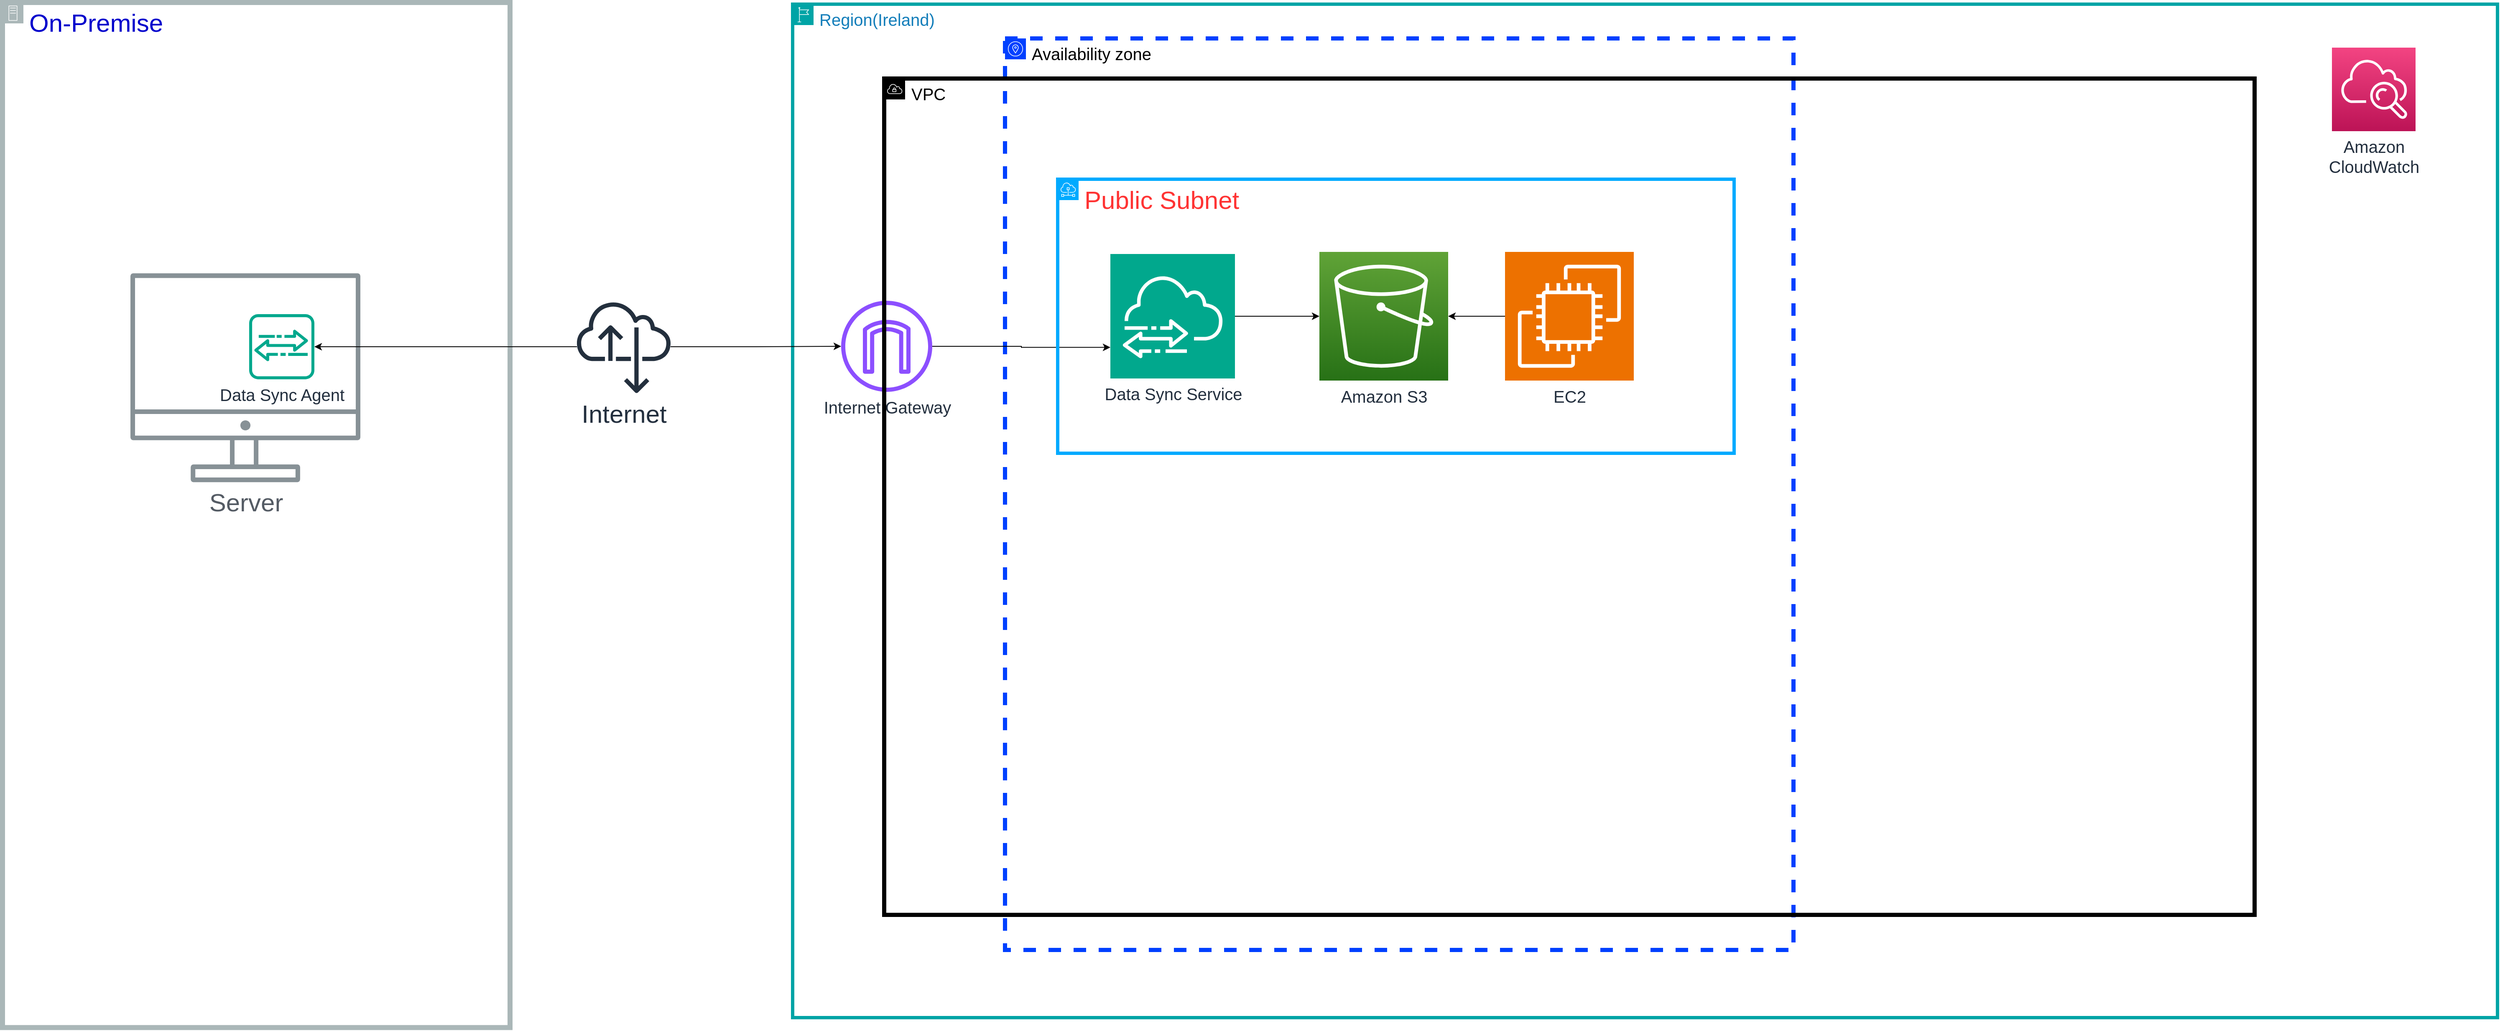 <mxfile version="26.1.0">
  <diagram id="Ht1M8jgEwFfnCIfOTk4-" name="Page-1">
    <mxGraphModel dx="4458" dy="2078" grid="0" gridSize="10" guides="1" tooltips="1" connect="1" arrows="1" fold="1" page="0" pageScale="1" pageWidth="1169" pageHeight="827" math="0" shadow="0">
      <root>
        <mxCell id="0" />
        <mxCell id="1" parent="0" />
        <mxCell id="yNf8cpA0STlplmShnnxf-26" value="On-Premise" style="sketch=0;outlineConnect=0;gradientColor=none;html=1;whiteSpace=wrap;fontSize=30;fontStyle=0;shape=mxgraph.aws4.group;grIcon=mxgraph.aws4.group_on_premise;strokeColor=#AAB7B8;fillColor=none;verticalAlign=top;align=left;spacingLeft=30;fontColor=light-dark(#0000CC,#4A5556);dashed=0;strokeWidth=6;" parent="1" vertex="1">
          <mxGeometry x="-477" y="-144" width="607" height="1226.93" as="geometry" />
        </mxCell>
        <mxCell id="UEzPUAAOIrF-is8g5C7q-109" value="&lt;div&gt;Server&lt;/div&gt;" style="outlineConnect=0;gradientColor=none;fontColor=#545B64;strokeColor=none;fillColor=#879196;dashed=0;verticalLabelPosition=bottom;verticalAlign=top;align=center;html=1;fontSize=30;fontStyle=0;aspect=fixed;shape=mxgraph.aws4.illustration_desktop;pointerEvents=1;labelBackgroundColor=#ffffff;" parent="1" vertex="1">
          <mxGeometry x="-324" y="180" width="275" height="250.25" as="geometry" />
        </mxCell>
        <mxCell id="yNf8cpA0STlplmShnnxf-2" value="Region(Ireland)" style="points=[[0,0],[0.25,0],[0.5,0],[0.75,0],[1,0],[1,0.25],[1,0.5],[1,0.75],[1,1],[0.75,1],[0.5,1],[0.25,1],[0,1],[0,0.75],[0,0.5],[0,0.25]];outlineConnect=0;gradientColor=none;html=1;whiteSpace=wrap;fontSize=20;fontStyle=0;container=1;pointerEvents=0;collapsible=0;recursiveResize=0;shape=mxgraph.aws4.group;grIcon=mxgraph.aws4.group_region;strokeColor=#00A4A6;fillColor=none;verticalAlign=top;align=left;spacingLeft=30;fontColor=#147EBA;strokeWidth=4;movable=1;resizable=1;rotatable=1;deletable=1;editable=1;locked=0;connectable=1;" parent="1" vertex="1">
          <mxGeometry x="468" y="-142" width="2039" height="1213" as="geometry" />
        </mxCell>
        <mxCell id="yNf8cpA0STlplmShnnxf-3" value="Availability zone" style="sketch=0;outlineConnect=0;html=1;whiteSpace=wrap;fontSize=20;fontStyle=0;shape=mxgraph.aws4.group;grIcon=mxgraph.aws4.group_availability_zone;verticalAlign=top;align=left;spacingLeft=30;dashed=1;strokeWidth=5;strokeColor=light-dark(#0040ff, #EDEDED);" parent="yNf8cpA0STlplmShnnxf-2" vertex="1">
          <mxGeometry x="254" y="41" width="943" height="1091" as="geometry" />
        </mxCell>
        <mxCell id="UEzPUAAOIrF-is8g5C7q-121" value="Amazon&lt;br&gt;CloudWatch&lt;br&gt;" style="outlineConnect=0;fontColor=#232F3E;gradientColor=#F34482;gradientDirection=north;fillColor=#BC1356;strokeColor=#ffffff;dashed=0;verticalLabelPosition=bottom;verticalAlign=top;align=center;html=1;fontSize=20;fontStyle=0;aspect=fixed;shape=mxgraph.aws4.resourceIcon;resIcon=mxgraph.aws4.cloudwatch;labelBackgroundColor=#ffffff;" parent="yNf8cpA0STlplmShnnxf-2" vertex="1">
          <mxGeometry x="1841" y="52" width="100" height="100" as="geometry" />
        </mxCell>
        <mxCell id="Mke8BChl4TBKAW9NJHam-2" value="EC2" style="sketch=0;points=[[0,0,0],[0.25,0,0],[0.5,0,0],[0.75,0,0],[1,0,0],[0,1,0],[0.25,1,0],[0.5,1,0],[0.75,1,0],[1,1,0],[0,0.25,0],[0,0.5,0],[0,0.75,0],[1,0.25,0],[1,0.5,0],[1,0.75,0]];outlineConnect=0;fontColor=#232F3E;fillColor=#ED7100;strokeColor=#ffffff;dashed=0;verticalLabelPosition=bottom;verticalAlign=top;align=center;html=1;fontSize=20;fontStyle=0;aspect=fixed;shape=mxgraph.aws4.resourceIcon;resIcon=mxgraph.aws4.ec2;" parent="yNf8cpA0STlplmShnnxf-2" vertex="1">
          <mxGeometry x="852" y="296.5" width="154" height="154" as="geometry" />
        </mxCell>
        <mxCell id="yNf8cpA0STlplmShnnxf-24" style="edgeStyle=orthogonalEdgeStyle;rounded=0;orthogonalLoop=1;jettySize=auto;html=1;" parent="yNf8cpA0STlplmShnnxf-2" source="Mke8BChl4TBKAW9NJHam-18" target="UEzPUAAOIrF-is8g5C7q-116" edge="1">
          <mxGeometry relative="1" as="geometry" />
        </mxCell>
        <mxCell id="Mke8BChl4TBKAW9NJHam-18" value="Data Sync Service" style="sketch=0;points=[[0,0,0],[0.25,0,0],[0.5,0,0],[0.75,0,0],[1,0,0],[0,1,0],[0.25,1,0],[0.5,1,0],[0.75,1,0],[1,1,0],[0,0.25,0],[0,0.5,0],[0,0.75,0],[1,0.25,0],[1,0.5,0],[1,0.75,0]];outlineConnect=0;fontColor=#232F3E;fillColor=#01A88D;strokeColor=#ffffff;dashed=0;verticalLabelPosition=bottom;verticalAlign=top;align=center;html=1;fontSize=20;fontStyle=0;aspect=fixed;shape=mxgraph.aws4.resourceIcon;resIcon=mxgraph.aws4.datasync;" parent="yNf8cpA0STlplmShnnxf-2" vertex="1">
          <mxGeometry x="380" y="299" width="149" height="149" as="geometry" />
        </mxCell>
        <mxCell id="UEzPUAAOIrF-is8g5C7q-116" value="Amazon S3" style="outlineConnect=0;fontColor=#232F3E;gradientColor=#60A337;gradientDirection=north;fillColor=#277116;strokeColor=#ffffff;dashed=0;verticalLabelPosition=bottom;verticalAlign=top;align=center;html=1;fontSize=20;fontStyle=0;aspect=fixed;shape=mxgraph.aws4.resourceIcon;resIcon=mxgraph.aws4.s3;labelBackgroundColor=#ffffff;" parent="yNf8cpA0STlplmShnnxf-2" vertex="1">
          <mxGeometry x="630" y="296.5" width="154" height="154" as="geometry" />
        </mxCell>
        <mxCell id="Mke8BChl4TBKAW9NJHam-4" value="" style="edgeStyle=orthogonalEdgeStyle;rounded=0;orthogonalLoop=1;jettySize=auto;html=1;" parent="yNf8cpA0STlplmShnnxf-2" source="Mke8BChl4TBKAW9NJHam-2" target="UEzPUAAOIrF-is8g5C7q-116" edge="1">
          <mxGeometry relative="1" as="geometry" />
        </mxCell>
        <mxCell id="yNf8cpA0STlplmShnnxf-20" value="Internet Gateway" style="sketch=0;outlineConnect=0;fontColor=#232F3E;gradientColor=none;fillColor=#8C4FFF;strokeColor=none;dashed=0;verticalLabelPosition=bottom;verticalAlign=top;align=center;html=1;fontSize=20;fontStyle=0;aspect=fixed;pointerEvents=1;shape=mxgraph.aws4.internet_gateway;" parent="yNf8cpA0STlplmShnnxf-2" vertex="1">
          <mxGeometry x="58" y="355" width="109" height="109" as="geometry" />
        </mxCell>
        <mxCell id="yNf8cpA0STlplmShnnxf-1" value="VPC" style="sketch=0;outlineConnect=0;html=1;whiteSpace=wrap;fontSize=20;fontStyle=0;shape=mxgraph.aws4.group;grIcon=mxgraph.aws4.group_vpc;verticalAlign=top;align=left;spacingLeft=30;dashed=0;labelBackgroundColor=none;labelBorderColor=none;textShadow=0;movable=1;resizable=1;rotatable=1;deletable=1;editable=1;locked=0;connectable=1;strokeWidth=5;fillColor=none;" parent="yNf8cpA0STlplmShnnxf-2" vertex="1">
          <mxGeometry x="109.5" y="89" width="1639" height="1001" as="geometry" />
        </mxCell>
        <mxCell id="yNf8cpA0STlplmShnnxf-23" style="edgeStyle=orthogonalEdgeStyle;rounded=0;orthogonalLoop=1;jettySize=auto;html=1;entryX=0;entryY=0.75;entryDx=0;entryDy=0;entryPerimeter=0;" parent="yNf8cpA0STlplmShnnxf-2" source="yNf8cpA0STlplmShnnxf-20" target="Mke8BChl4TBKAW9NJHam-18" edge="1">
          <mxGeometry relative="1" as="geometry">
            <mxPoint x="356" y="412" as="targetPoint" />
          </mxGeometry>
        </mxCell>
        <mxCell id="yNf8cpA0STlplmShnnxf-4" value="Public Subnet" style="sketch=0;outlineConnect=0;gradientColor=none;html=1;whiteSpace=wrap;fontSize=30;fontStyle=0;shape=mxgraph.aws4.group;grIcon=mxgraph.aws4.group_subnet;strokeColor=light-dark(#00aaff, #6a7377);fillColor=none;verticalAlign=top;align=left;spacingLeft=30;fontColor=#FF3333;dashed=0;movable=1;resizable=1;rotatable=1;deletable=1;editable=1;locked=0;connectable=1;strokeWidth=4;" parent="yNf8cpA0STlplmShnnxf-2" vertex="1">
          <mxGeometry x="317" y="209.5" width="809" height="328" as="geometry" />
        </mxCell>
        <mxCell id="Mke8BChl4TBKAW9NJHam-14" style="edgeStyle=orthogonalEdgeStyle;rounded=0;orthogonalLoop=1;jettySize=auto;html=1;" parent="1" edge="1">
          <mxGeometry relative="1" as="geometry">
            <mxPoint x="248.941" y="329.5" as="sourcePoint" />
            <mxPoint x="248.941" y="329.5" as="targetPoint" />
          </mxGeometry>
        </mxCell>
        <mxCell id="Mke8BChl4TBKAW9NJHam-17" value="Data Sync Agent" style="sketch=0;outlineConnect=0;fontColor=#232F3E;gradientColor=none;fillColor=#01A88D;strokeColor=none;dashed=0;verticalLabelPosition=bottom;verticalAlign=top;align=center;html=1;fontSize=20;fontStyle=0;aspect=fixed;shape=mxgraph.aws4.agent2;" parent="1" vertex="1">
          <mxGeometry x="-182" y="229" width="78" height="78" as="geometry" />
        </mxCell>
        <mxCell id="yNf8cpA0STlplmShnnxf-22" style="edgeStyle=orthogonalEdgeStyle;rounded=0;orthogonalLoop=1;jettySize=auto;html=1;" parent="1" source="yNf8cpA0STlplmShnnxf-5" target="yNf8cpA0STlplmShnnxf-20" edge="1">
          <mxGeometry relative="1" as="geometry" />
        </mxCell>
        <mxCell id="yNf8cpA0STlplmShnnxf-25" style="edgeStyle=orthogonalEdgeStyle;rounded=0;orthogonalLoop=1;jettySize=auto;html=1;" parent="1" source="yNf8cpA0STlplmShnnxf-5" target="Mke8BChl4TBKAW9NJHam-17" edge="1">
          <mxGeometry relative="1" as="geometry" />
        </mxCell>
        <mxCell id="yNf8cpA0STlplmShnnxf-5" value="Internet" style="sketch=0;outlineConnect=0;fontColor=#232F3E;gradientColor=none;fillColor=#232F3D;strokeColor=none;dashed=0;verticalLabelPosition=bottom;verticalAlign=top;align=center;html=1;fontSize=30;fontStyle=0;aspect=fixed;pointerEvents=1;shape=mxgraph.aws4.internet_alt22;" parent="1" vertex="1">
          <mxGeometry x="210" y="212" width="112" height="112" as="geometry" />
        </mxCell>
      </root>
    </mxGraphModel>
  </diagram>
</mxfile>
